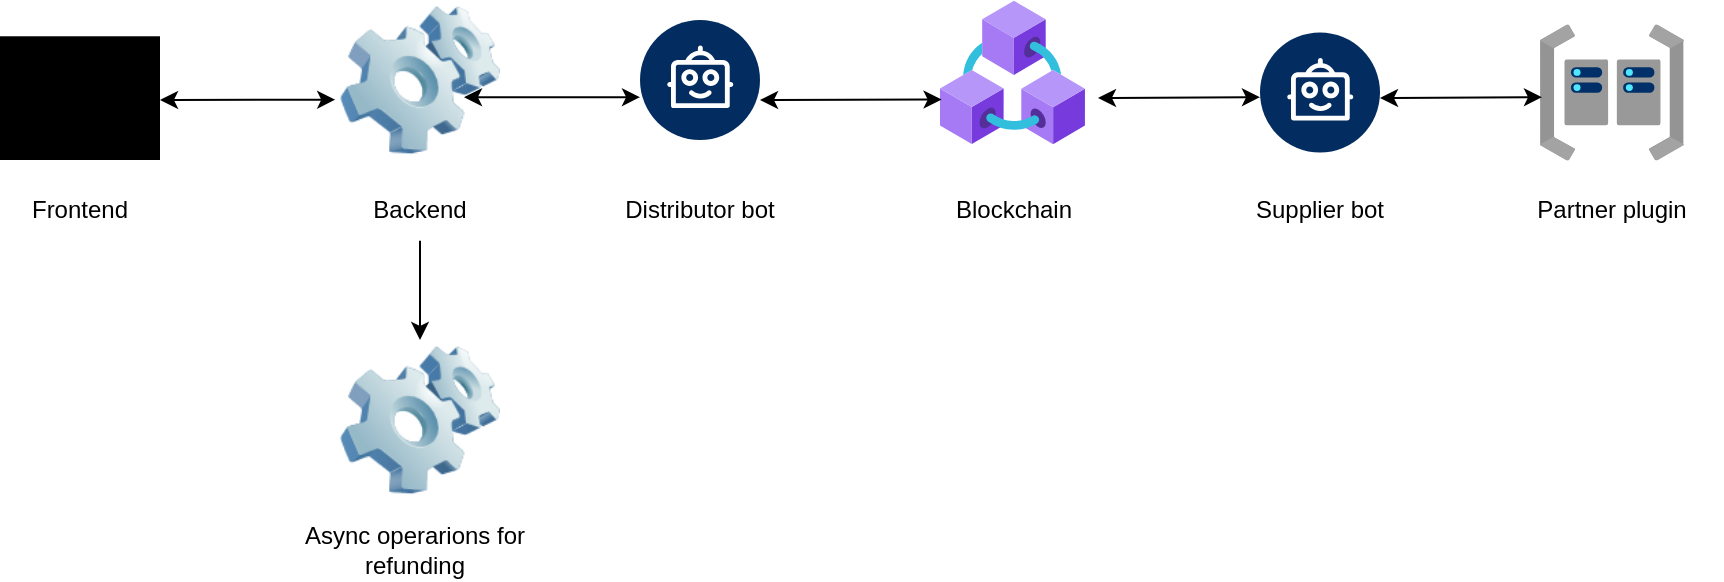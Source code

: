 <mxfile version="26.3.0">
  <diagram name="Page-1" id="kgaBaPe76sBEVroz4w2P">
    <mxGraphModel dx="1892" dy="562" grid="1" gridSize="10" guides="1" tooltips="1" connect="1" arrows="1" fold="1" page="1" pageScale="1" pageWidth="850" pageHeight="1100" math="0" shadow="0">
      <root>
        <mxCell id="0" />
        <mxCell id="1" parent="0" />
        <mxCell id="1lPbTOZ_Uf3YX76tQ-uF-8" value="" style="sketch=0;verticalLabelPosition=bottom;sketch=0;aspect=fixed;html=1;verticalAlign=top;strokeColor=none;fillColor=#000000;align=center;outlineConnect=0;pointerEvents=1;shape=mxgraph.citrix2.desktop;" vertex="1" parent="1">
          <mxGeometry x="-70" y="138.14" width="80" height="61.86" as="geometry" />
        </mxCell>
        <mxCell id="1lPbTOZ_Uf3YX76tQ-uF-9" value="Frontend" style="text;html=1;align=center;verticalAlign=middle;whiteSpace=wrap;rounded=0;" vertex="1" parent="1">
          <mxGeometry x="-60" y="210.33" width="60" height="30" as="geometry" />
        </mxCell>
        <mxCell id="1lPbTOZ_Uf3YX76tQ-uF-11" value="" style="image;html=1;image=img/lib/clip_art/computers/Software_128x128.png" vertex="1" parent="1">
          <mxGeometry x="100" y="120.0" width="80" height="80" as="geometry" />
        </mxCell>
        <mxCell id="1lPbTOZ_Uf3YX76tQ-uF-12" value="Backend" style="text;html=1;align=center;verticalAlign=middle;whiteSpace=wrap;rounded=0;" vertex="1" parent="1">
          <mxGeometry x="105" y="210.33" width="70" height="30" as="geometry" />
        </mxCell>
        <mxCell id="1lPbTOZ_Uf3YX76tQ-uF-13" value="" style="verticalLabelPosition=bottom;aspect=fixed;html=1;shape=mxgraph.salesforce.bots2;" vertex="1" parent="1">
          <mxGeometry x="250" y="130" width="60" height="60" as="geometry" />
        </mxCell>
        <mxCell id="1lPbTOZ_Uf3YX76tQ-uF-16" value="&lt;br&gt;Distributor bot&lt;div&gt;&lt;br&gt;&lt;/div&gt;" style="text;html=1;align=center;verticalAlign=middle;whiteSpace=wrap;rounded=0;" vertex="1" parent="1">
          <mxGeometry x="225" y="210.33" width="110" height="30" as="geometry" />
        </mxCell>
        <mxCell id="1lPbTOZ_Uf3YX76tQ-uF-19" value="" style="image;aspect=fixed;html=1;points=[];align=center;fontSize=12;image=img/lib/azure2/blockchain/Azure_Blockchain_Service.svg;" vertex="1" parent="1">
          <mxGeometry x="400" y="120" width="72.46" height="72.46" as="geometry" />
        </mxCell>
        <mxCell id="1lPbTOZ_Uf3YX76tQ-uF-22" value="Blockchain" style="text;html=1;align=center;verticalAlign=middle;whiteSpace=wrap;rounded=0;" vertex="1" parent="1">
          <mxGeometry x="402.46" y="210.33" width="70" height="30" as="geometry" />
        </mxCell>
        <mxCell id="1lPbTOZ_Uf3YX76tQ-uF-24" value="" style="verticalLabelPosition=bottom;aspect=fixed;html=1;shape=mxgraph.salesforce.bots2;" vertex="1" parent="1">
          <mxGeometry x="560" y="136.23" width="60" height="60" as="geometry" />
        </mxCell>
        <mxCell id="1lPbTOZ_Uf3YX76tQ-uF-25" value="&lt;br&gt;Supplier bot&lt;div&gt;&lt;br&gt;&lt;/div&gt;" style="text;html=1;align=center;verticalAlign=middle;whiteSpace=wrap;rounded=0;" vertex="1" parent="1">
          <mxGeometry x="535" y="210.33" width="110" height="30" as="geometry" />
        </mxCell>
        <mxCell id="1lPbTOZ_Uf3YX76tQ-uF-26" value="" style="image;aspect=fixed;html=1;points=[];align=center;fontSize=12;image=img/lib/azure2/networking/Proximity_Placement_Groups.svg;" vertex="1" parent="1">
          <mxGeometry x="700" y="132.23" width="72" height="68" as="geometry" />
        </mxCell>
        <mxCell id="1lPbTOZ_Uf3YX76tQ-uF-27" value="&lt;br&gt;&lt;div&gt;Partner plugin&lt;/div&gt;&lt;div&gt;&lt;br&gt;&lt;/div&gt;" style="text;html=1;align=center;verticalAlign=middle;whiteSpace=wrap;rounded=0;" vertex="1" parent="1">
          <mxGeometry x="681" y="210.33" width="110" height="30" as="geometry" />
        </mxCell>
        <mxCell id="1lPbTOZ_Uf3YX76tQ-uF-28" value="" style="endArrow=classic;startArrow=classic;html=1;rounded=0;entryX=-0.03;entryY=0.623;entryDx=0;entryDy=0;entryPerimeter=0;" edge="1" parent="1" target="1lPbTOZ_Uf3YX76tQ-uF-11">
          <mxGeometry width="50" height="50" relative="1" as="geometry">
            <mxPoint x="10" y="170" as="sourcePoint" />
            <mxPoint x="60" y="120" as="targetPoint" />
          </mxGeometry>
        </mxCell>
        <mxCell id="1lPbTOZ_Uf3YX76tQ-uF-29" value="" style="endArrow=classic;startArrow=classic;html=1;rounded=0;entryX=-0.03;entryY=0.623;entryDx=0;entryDy=0;entryPerimeter=0;" edge="1" parent="1">
          <mxGeometry width="50" height="50" relative="1" as="geometry">
            <mxPoint x="162" y="168.57" as="sourcePoint" />
            <mxPoint x="250" y="168.57" as="targetPoint" />
          </mxGeometry>
        </mxCell>
        <mxCell id="1lPbTOZ_Uf3YX76tQ-uF-30" value="" style="endArrow=classic;startArrow=classic;html=1;rounded=0;entryX=0.011;entryY=0.687;entryDx=0;entryDy=0;entryPerimeter=0;" edge="1" parent="1" target="1lPbTOZ_Uf3YX76tQ-uF-19">
          <mxGeometry width="50" height="50" relative="1" as="geometry">
            <mxPoint x="310" y="170" as="sourcePoint" />
            <mxPoint x="360" y="120" as="targetPoint" />
          </mxGeometry>
        </mxCell>
        <mxCell id="1lPbTOZ_Uf3YX76tQ-uF-31" value="" style="endArrow=classic;startArrow=classic;html=1;rounded=0;entryX=0.011;entryY=0.687;entryDx=0;entryDy=0;entryPerimeter=0;" edge="1" parent="1">
          <mxGeometry width="50" height="50" relative="1" as="geometry">
            <mxPoint x="479" y="169" as="sourcePoint" />
            <mxPoint x="560" y="168.57" as="targetPoint" />
          </mxGeometry>
        </mxCell>
        <mxCell id="1lPbTOZ_Uf3YX76tQ-uF-33" value="" style="endArrow=classic;startArrow=classic;html=1;rounded=0;entryX=0.011;entryY=0.687;entryDx=0;entryDy=0;entryPerimeter=0;" edge="1" parent="1">
          <mxGeometry width="50" height="50" relative="1" as="geometry">
            <mxPoint x="620" y="169" as="sourcePoint" />
            <mxPoint x="701" y="168.57" as="targetPoint" />
          </mxGeometry>
        </mxCell>
        <mxCell id="1lPbTOZ_Uf3YX76tQ-uF-34" value="" style="endArrow=classic;html=1;rounded=0;exitX=0.5;exitY=1;exitDx=0;exitDy=0;" edge="1" parent="1" source="1lPbTOZ_Uf3YX76tQ-uF-12">
          <mxGeometry width="50" height="50" relative="1" as="geometry">
            <mxPoint x="400" y="320" as="sourcePoint" />
            <mxPoint x="140" y="290" as="targetPoint" />
          </mxGeometry>
        </mxCell>
        <mxCell id="1lPbTOZ_Uf3YX76tQ-uF-36" value="" style="image;html=1;image=img/lib/clip_art/computers/Software_128x128.png" vertex="1" parent="1">
          <mxGeometry x="100" y="290" width="80" height="80" as="geometry" />
        </mxCell>
        <mxCell id="1lPbTOZ_Uf3YX76tQ-uF-37" value="Async operarions for refunding" style="text;html=1;align=center;verticalAlign=middle;whiteSpace=wrap;rounded=0;" vertex="1" parent="1">
          <mxGeometry x="80" y="380" width="115" height="30" as="geometry" />
        </mxCell>
      </root>
    </mxGraphModel>
  </diagram>
</mxfile>
